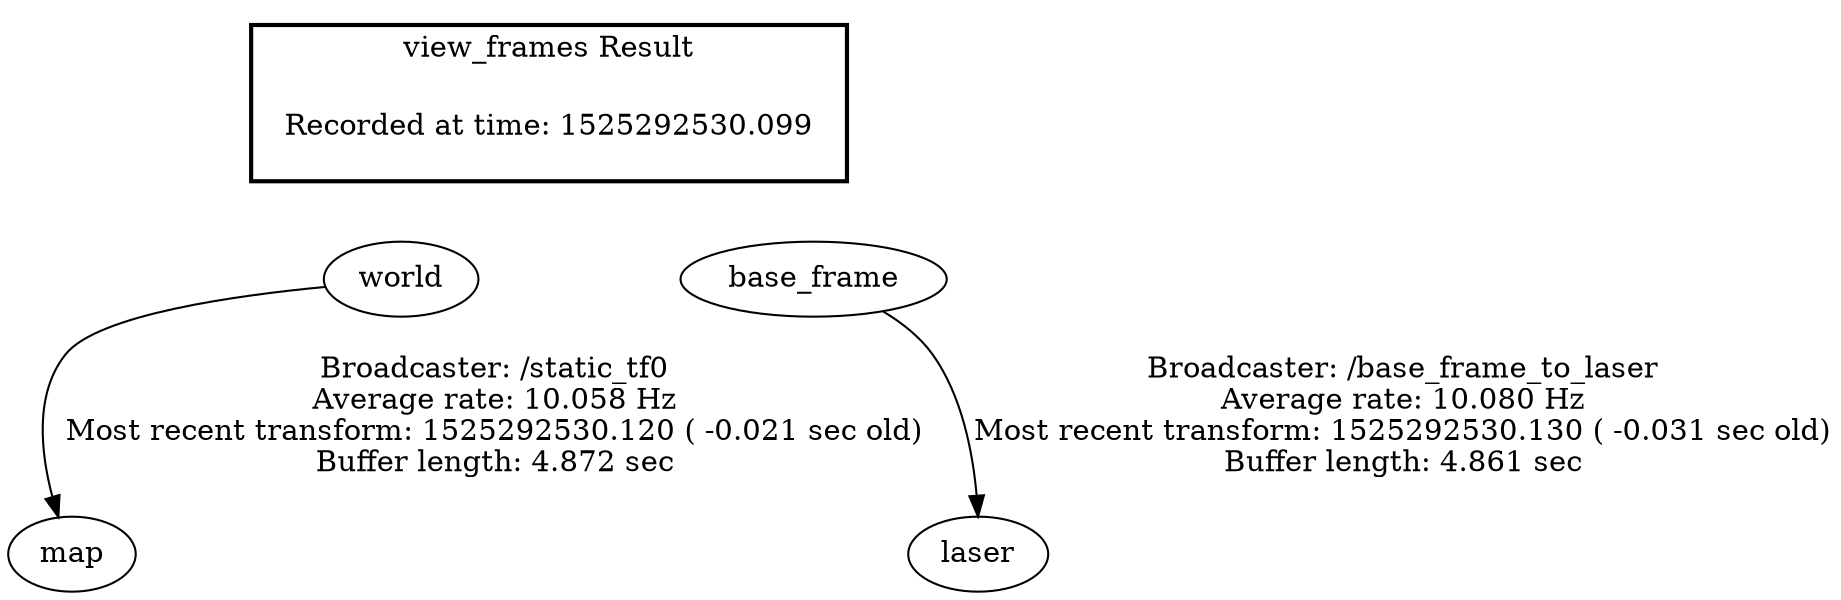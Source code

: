 digraph G {
"world" -> "map"[label="Broadcaster: /static_tf0\nAverage rate: 10.058 Hz\nMost recent transform: 1525292530.120 ( -0.021 sec old)\nBuffer length: 4.872 sec\n"];
"base_frame" -> "laser"[label="Broadcaster: /base_frame_to_laser\nAverage rate: 10.080 Hz\nMost recent transform: 1525292530.130 ( -0.031 sec old)\nBuffer length: 4.861 sec\n"];
edge [style=invis];
 subgraph cluster_legend { style=bold; color=black; label ="view_frames Result";
"Recorded at time: 1525292530.099"[ shape=plaintext ] ;
 }->"world";
edge [style=invis];
 subgraph cluster_legend { style=bold; color=black; label ="view_frames Result";
"Recorded at time: 1525292530.099"[ shape=plaintext ] ;
 }->"base_frame";
}